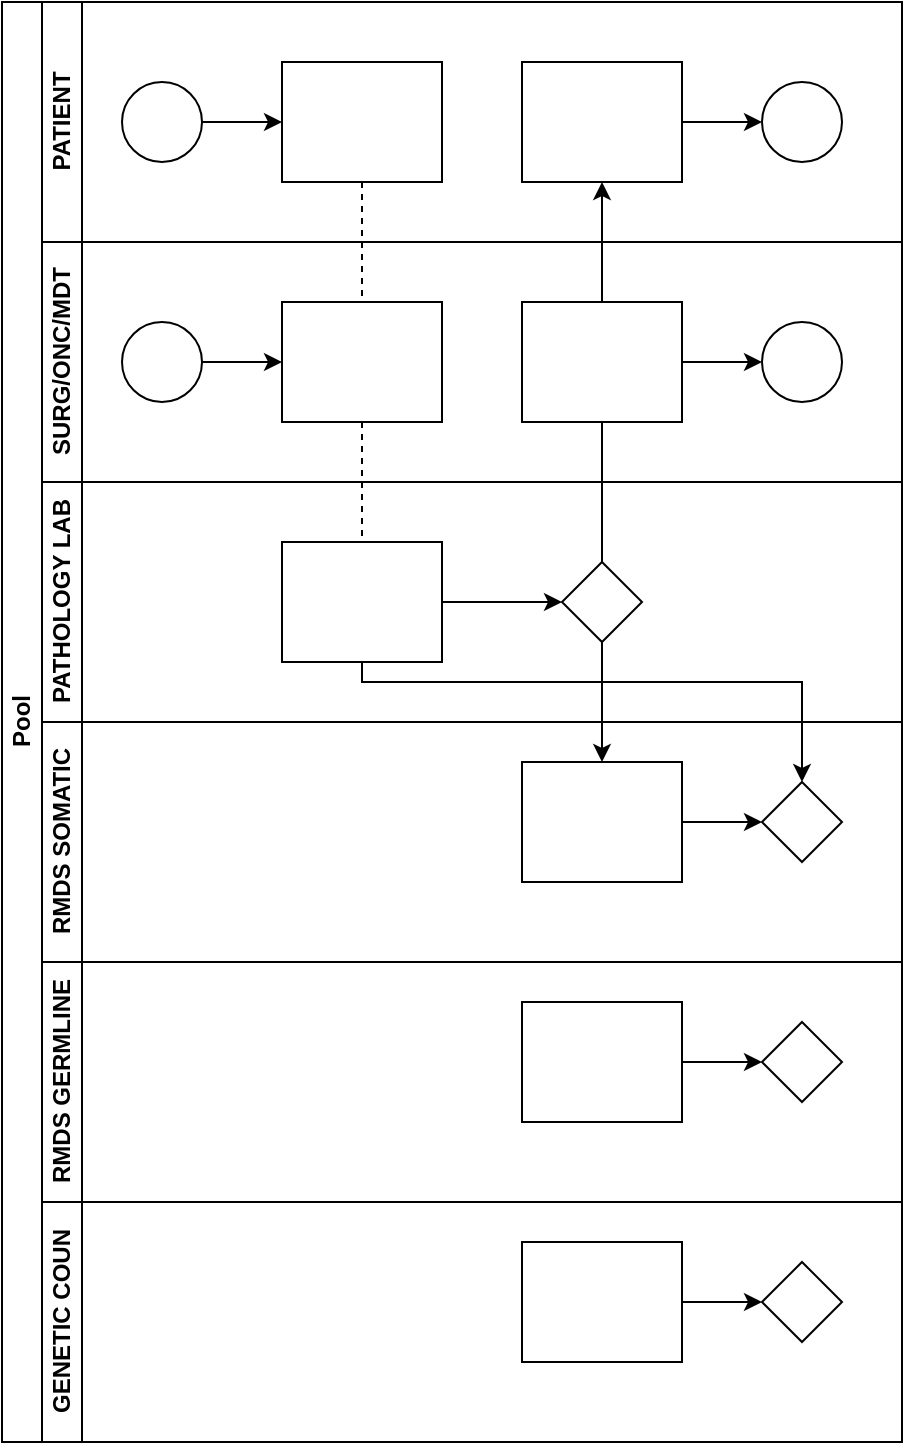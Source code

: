 <mxfile version="21.1.1" type="github">
  <diagram id="prtHgNgQTEPvFCAcTncT" name="Page-1">
    <mxGraphModel dx="539" dy="1604" grid="1" gridSize="10" guides="1" tooltips="1" connect="1" arrows="1" fold="1" page="1" pageScale="1" pageWidth="827" pageHeight="1169" math="0" shadow="0">
      <root>
        <mxCell id="0" />
        <mxCell id="1" parent="0" />
        <mxCell id="dNxyNK7c78bLwvsdeMH5-19" value="Pool" style="swimlane;html=1;childLayout=stackLayout;resizeParent=1;resizeParentMax=0;horizontal=0;startSize=20;horizontalStack=0;" parent="1" vertex="1">
          <mxGeometry x="170" y="130" width="450" height="720" as="geometry" />
        </mxCell>
        <mxCell id="dNxyNK7c78bLwvsdeMH5-27" value="" style="edgeStyle=orthogonalEdgeStyle;rounded=0;orthogonalLoop=1;jettySize=auto;html=1;dashed=1;endArrow=none;endFill=0;" parent="dNxyNK7c78bLwvsdeMH5-19" source="dNxyNK7c78bLwvsdeMH5-24" target="dNxyNK7c78bLwvsdeMH5-26" edge="1">
          <mxGeometry relative="1" as="geometry" />
        </mxCell>
        <mxCell id="dNxyNK7c78bLwvsdeMH5-31" style="edgeStyle=orthogonalEdgeStyle;rounded=0;orthogonalLoop=1;jettySize=auto;html=1;endArrow=classic;endFill=1;" parent="dNxyNK7c78bLwvsdeMH5-19" source="dNxyNK7c78bLwvsdeMH5-28" target="dNxyNK7c78bLwvsdeMH5-30" edge="1">
          <mxGeometry relative="1" as="geometry" />
        </mxCell>
        <mxCell id="dNxyNK7c78bLwvsdeMH5-35" style="edgeStyle=orthogonalEdgeStyle;rounded=0;orthogonalLoop=1;jettySize=auto;html=1;endArrow=classic;endFill=1;" parent="dNxyNK7c78bLwvsdeMH5-19" source="dNxyNK7c78bLwvsdeMH5-28" target="dNxyNK7c78bLwvsdeMH5-34" edge="1">
          <mxGeometry relative="1" as="geometry" />
        </mxCell>
        <mxCell id="dNxyNK7c78bLwvsdeMH5-38" style="edgeStyle=orthogonalEdgeStyle;rounded=0;orthogonalLoop=1;jettySize=auto;html=1;endArrow=classic;endFill=1;" parent="dNxyNK7c78bLwvsdeMH5-19" source="dNxyNK7c78bLwvsdeMH5-26" target="dNxyNK7c78bLwvsdeMH5-36" edge="1">
          <mxGeometry relative="1" as="geometry">
            <Array as="points">
              <mxPoint x="180" y="340" />
              <mxPoint x="400" y="340" />
            </Array>
          </mxGeometry>
        </mxCell>
        <mxCell id="dNxyNK7c78bLwvsdeMH5-20" value="PATIENT" style="swimlane;html=1;startSize=20;horizontal=0;" parent="dNxyNK7c78bLwvsdeMH5-19" vertex="1">
          <mxGeometry x="20" width="430" height="120" as="geometry" />
        </mxCell>
        <mxCell id="dNxyNK7c78bLwvsdeMH5-25" value="" style="edgeStyle=orthogonalEdgeStyle;rounded=0;orthogonalLoop=1;jettySize=auto;html=1;" parent="dNxyNK7c78bLwvsdeMH5-20" source="dNxyNK7c78bLwvsdeMH5-23" target="dNxyNK7c78bLwvsdeMH5-24" edge="1">
          <mxGeometry relative="1" as="geometry" />
        </mxCell>
        <mxCell id="dNxyNK7c78bLwvsdeMH5-23" value="" style="ellipse;whiteSpace=wrap;html=1;" parent="dNxyNK7c78bLwvsdeMH5-20" vertex="1">
          <mxGeometry x="40" y="40" width="40" height="40" as="geometry" />
        </mxCell>
        <mxCell id="dNxyNK7c78bLwvsdeMH5-24" value="" style="rounded=0;whiteSpace=wrap;html=1;fontFamily=Helvetica;fontSize=12;fontColor=#000000;align=center;" parent="dNxyNK7c78bLwvsdeMH5-20" vertex="1">
          <mxGeometry x="120" y="30" width="80" height="60" as="geometry" />
        </mxCell>
        <mxCell id="dNxyNK7c78bLwvsdeMH5-33" value="" style="edgeStyle=orthogonalEdgeStyle;rounded=0;orthogonalLoop=1;jettySize=auto;html=1;endArrow=classic;endFill=1;" parent="dNxyNK7c78bLwvsdeMH5-20" source="dNxyNK7c78bLwvsdeMH5-30" target="dNxyNK7c78bLwvsdeMH5-32" edge="1">
          <mxGeometry relative="1" as="geometry" />
        </mxCell>
        <mxCell id="dNxyNK7c78bLwvsdeMH5-30" value="" style="rounded=0;whiteSpace=wrap;html=1;fontFamily=Helvetica;fontSize=12;fontColor=#000000;align=center;" parent="dNxyNK7c78bLwvsdeMH5-20" vertex="1">
          <mxGeometry x="240" y="30" width="80" height="60" as="geometry" />
        </mxCell>
        <mxCell id="dNxyNK7c78bLwvsdeMH5-32" value="" style="ellipse;whiteSpace=wrap;html=1;" parent="dNxyNK7c78bLwvsdeMH5-20" vertex="1">
          <mxGeometry x="360" y="40" width="40" height="40" as="geometry" />
        </mxCell>
        <mxCell id="0pHwG7W8umN3-8cOuKcW-40" value="SURG/ONC/MDT" style="swimlane;html=1;startSize=20;horizontal=0;" vertex="1" parent="dNxyNK7c78bLwvsdeMH5-19">
          <mxGeometry x="20" y="120" width="430" height="120" as="geometry" />
        </mxCell>
        <mxCell id="0pHwG7W8umN3-8cOuKcW-41" value="" style="edgeStyle=orthogonalEdgeStyle;rounded=0;orthogonalLoop=1;jettySize=auto;html=1;" edge="1" parent="0pHwG7W8umN3-8cOuKcW-40" source="0pHwG7W8umN3-8cOuKcW-42" target="0pHwG7W8umN3-8cOuKcW-43">
          <mxGeometry relative="1" as="geometry" />
        </mxCell>
        <mxCell id="0pHwG7W8umN3-8cOuKcW-42" value="" style="ellipse;whiteSpace=wrap;html=1;" vertex="1" parent="0pHwG7W8umN3-8cOuKcW-40">
          <mxGeometry x="40" y="40" width="40" height="40" as="geometry" />
        </mxCell>
        <mxCell id="0pHwG7W8umN3-8cOuKcW-43" value="" style="rounded=0;whiteSpace=wrap;html=1;fontFamily=Helvetica;fontSize=12;fontColor=#000000;align=center;" vertex="1" parent="0pHwG7W8umN3-8cOuKcW-40">
          <mxGeometry x="120" y="30" width="80" height="60" as="geometry" />
        </mxCell>
        <mxCell id="0pHwG7W8umN3-8cOuKcW-44" value="" style="edgeStyle=orthogonalEdgeStyle;rounded=0;orthogonalLoop=1;jettySize=auto;html=1;endArrow=classic;endFill=1;" edge="1" parent="0pHwG7W8umN3-8cOuKcW-40" source="0pHwG7W8umN3-8cOuKcW-45" target="0pHwG7W8umN3-8cOuKcW-46">
          <mxGeometry relative="1" as="geometry" />
        </mxCell>
        <mxCell id="0pHwG7W8umN3-8cOuKcW-45" value="" style="rounded=0;whiteSpace=wrap;html=1;fontFamily=Helvetica;fontSize=12;fontColor=#000000;align=center;" vertex="1" parent="0pHwG7W8umN3-8cOuKcW-40">
          <mxGeometry x="240" y="30" width="80" height="60" as="geometry" />
        </mxCell>
        <mxCell id="0pHwG7W8umN3-8cOuKcW-46" value="" style="ellipse;whiteSpace=wrap;html=1;" vertex="1" parent="0pHwG7W8umN3-8cOuKcW-40">
          <mxGeometry x="360" y="40" width="40" height="40" as="geometry" />
        </mxCell>
        <mxCell id="dNxyNK7c78bLwvsdeMH5-21" value="PATHOLOGY LAB" style="swimlane;html=1;startSize=20;horizontal=0;" parent="dNxyNK7c78bLwvsdeMH5-19" vertex="1">
          <mxGeometry x="20" y="240" width="430" height="120" as="geometry" />
        </mxCell>
        <mxCell id="dNxyNK7c78bLwvsdeMH5-29" value="" style="edgeStyle=orthogonalEdgeStyle;rounded=0;orthogonalLoop=1;jettySize=auto;html=1;endArrow=classic;endFill=1;" parent="dNxyNK7c78bLwvsdeMH5-21" source="dNxyNK7c78bLwvsdeMH5-26" target="dNxyNK7c78bLwvsdeMH5-28" edge="1">
          <mxGeometry relative="1" as="geometry" />
        </mxCell>
        <mxCell id="dNxyNK7c78bLwvsdeMH5-26" value="" style="rounded=0;whiteSpace=wrap;html=1;fontFamily=Helvetica;fontSize=12;fontColor=#000000;align=center;" parent="dNxyNK7c78bLwvsdeMH5-21" vertex="1">
          <mxGeometry x="120" y="30" width="80" height="60" as="geometry" />
        </mxCell>
        <mxCell id="dNxyNK7c78bLwvsdeMH5-28" value="" style="rhombus;whiteSpace=wrap;html=1;fontFamily=Helvetica;fontSize=12;fontColor=#000000;align=center;" parent="dNxyNK7c78bLwvsdeMH5-21" vertex="1">
          <mxGeometry x="260" y="40" width="40" height="40" as="geometry" />
        </mxCell>
        <mxCell id="dNxyNK7c78bLwvsdeMH5-22" value="RMDS SOMATIC" style="swimlane;html=1;startSize=20;horizontal=0;" parent="dNxyNK7c78bLwvsdeMH5-19" vertex="1">
          <mxGeometry x="20" y="360" width="430" height="120" as="geometry" />
        </mxCell>
        <mxCell id="dNxyNK7c78bLwvsdeMH5-37" value="" style="edgeStyle=orthogonalEdgeStyle;rounded=0;orthogonalLoop=1;jettySize=auto;html=1;endArrow=classic;endFill=1;" parent="dNxyNK7c78bLwvsdeMH5-22" source="dNxyNK7c78bLwvsdeMH5-34" target="dNxyNK7c78bLwvsdeMH5-36" edge="1">
          <mxGeometry relative="1" as="geometry" />
        </mxCell>
        <mxCell id="dNxyNK7c78bLwvsdeMH5-34" value="" style="rounded=0;whiteSpace=wrap;html=1;fontFamily=Helvetica;fontSize=12;fontColor=#000000;align=center;" parent="dNxyNK7c78bLwvsdeMH5-22" vertex="1">
          <mxGeometry x="240" y="20" width="80" height="60" as="geometry" />
        </mxCell>
        <mxCell id="dNxyNK7c78bLwvsdeMH5-36" value="" style="rhombus;whiteSpace=wrap;html=1;fontFamily=Helvetica;fontSize=12;fontColor=#000000;align=center;" parent="dNxyNK7c78bLwvsdeMH5-22" vertex="1">
          <mxGeometry x="360" y="30" width="40" height="40" as="geometry" />
        </mxCell>
        <mxCell id="0pHwG7W8umN3-8cOuKcW-1" value="RMDS GERMLINE" style="swimlane;html=1;startSize=20;horizontal=0;" vertex="1" parent="dNxyNK7c78bLwvsdeMH5-19">
          <mxGeometry x="20" y="480" width="430" height="120" as="geometry" />
        </mxCell>
        <mxCell id="0pHwG7W8umN3-8cOuKcW-2" value="" style="edgeStyle=orthogonalEdgeStyle;rounded=0;orthogonalLoop=1;jettySize=auto;html=1;endArrow=classic;endFill=1;" edge="1" parent="0pHwG7W8umN3-8cOuKcW-1" source="0pHwG7W8umN3-8cOuKcW-3" target="0pHwG7W8umN3-8cOuKcW-4">
          <mxGeometry relative="1" as="geometry" />
        </mxCell>
        <mxCell id="0pHwG7W8umN3-8cOuKcW-3" value="" style="rounded=0;whiteSpace=wrap;html=1;fontFamily=Helvetica;fontSize=12;fontColor=#000000;align=center;" vertex="1" parent="0pHwG7W8umN3-8cOuKcW-1">
          <mxGeometry x="240" y="20" width="80" height="60" as="geometry" />
        </mxCell>
        <mxCell id="0pHwG7W8umN3-8cOuKcW-4" value="" style="rhombus;whiteSpace=wrap;html=1;fontFamily=Helvetica;fontSize=12;fontColor=#000000;align=center;" vertex="1" parent="0pHwG7W8umN3-8cOuKcW-1">
          <mxGeometry x="360" y="30" width="40" height="40" as="geometry" />
        </mxCell>
        <mxCell id="0pHwG7W8umN3-8cOuKcW-5" value="GENETIC COUN" style="swimlane;html=1;startSize=20;horizontal=0;" vertex="1" parent="dNxyNK7c78bLwvsdeMH5-19">
          <mxGeometry x="20" y="600" width="430" height="120" as="geometry" />
        </mxCell>
        <mxCell id="0pHwG7W8umN3-8cOuKcW-6" value="" style="edgeStyle=orthogonalEdgeStyle;rounded=0;orthogonalLoop=1;jettySize=auto;html=1;endArrow=classic;endFill=1;" edge="1" parent="0pHwG7W8umN3-8cOuKcW-5" source="0pHwG7W8umN3-8cOuKcW-7" target="0pHwG7W8umN3-8cOuKcW-8">
          <mxGeometry relative="1" as="geometry" />
        </mxCell>
        <mxCell id="0pHwG7W8umN3-8cOuKcW-7" value="" style="rounded=0;whiteSpace=wrap;html=1;fontFamily=Helvetica;fontSize=12;fontColor=#000000;align=center;" vertex="1" parent="0pHwG7W8umN3-8cOuKcW-5">
          <mxGeometry x="240" y="20" width="80" height="60" as="geometry" />
        </mxCell>
        <mxCell id="0pHwG7W8umN3-8cOuKcW-8" value="" style="rhombus;whiteSpace=wrap;html=1;fontFamily=Helvetica;fontSize=12;fontColor=#000000;align=center;" vertex="1" parent="0pHwG7W8umN3-8cOuKcW-5">
          <mxGeometry x="360" y="30" width="40" height="40" as="geometry" />
        </mxCell>
      </root>
    </mxGraphModel>
  </diagram>
</mxfile>
